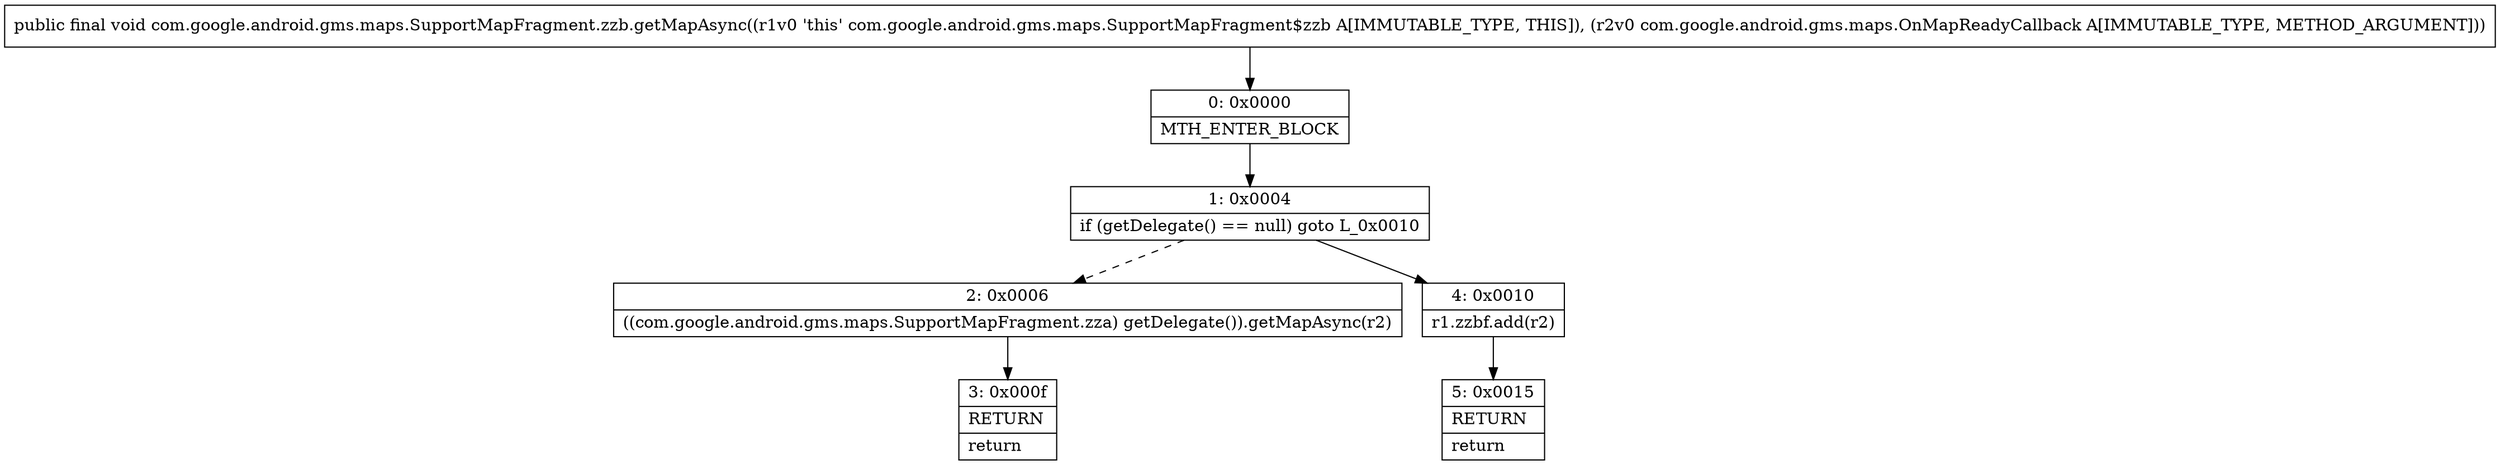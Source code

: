 digraph "CFG forcom.google.android.gms.maps.SupportMapFragment.zzb.getMapAsync(Lcom\/google\/android\/gms\/maps\/OnMapReadyCallback;)V" {
Node_0 [shape=record,label="{0\:\ 0x0000|MTH_ENTER_BLOCK\l}"];
Node_1 [shape=record,label="{1\:\ 0x0004|if (getDelegate() == null) goto L_0x0010\l}"];
Node_2 [shape=record,label="{2\:\ 0x0006|((com.google.android.gms.maps.SupportMapFragment.zza) getDelegate()).getMapAsync(r2)\l}"];
Node_3 [shape=record,label="{3\:\ 0x000f|RETURN\l|return\l}"];
Node_4 [shape=record,label="{4\:\ 0x0010|r1.zzbf.add(r2)\l}"];
Node_5 [shape=record,label="{5\:\ 0x0015|RETURN\l|return\l}"];
MethodNode[shape=record,label="{public final void com.google.android.gms.maps.SupportMapFragment.zzb.getMapAsync((r1v0 'this' com.google.android.gms.maps.SupportMapFragment$zzb A[IMMUTABLE_TYPE, THIS]), (r2v0 com.google.android.gms.maps.OnMapReadyCallback A[IMMUTABLE_TYPE, METHOD_ARGUMENT])) }"];
MethodNode -> Node_0;
Node_0 -> Node_1;
Node_1 -> Node_2[style=dashed];
Node_1 -> Node_4;
Node_2 -> Node_3;
Node_4 -> Node_5;
}

